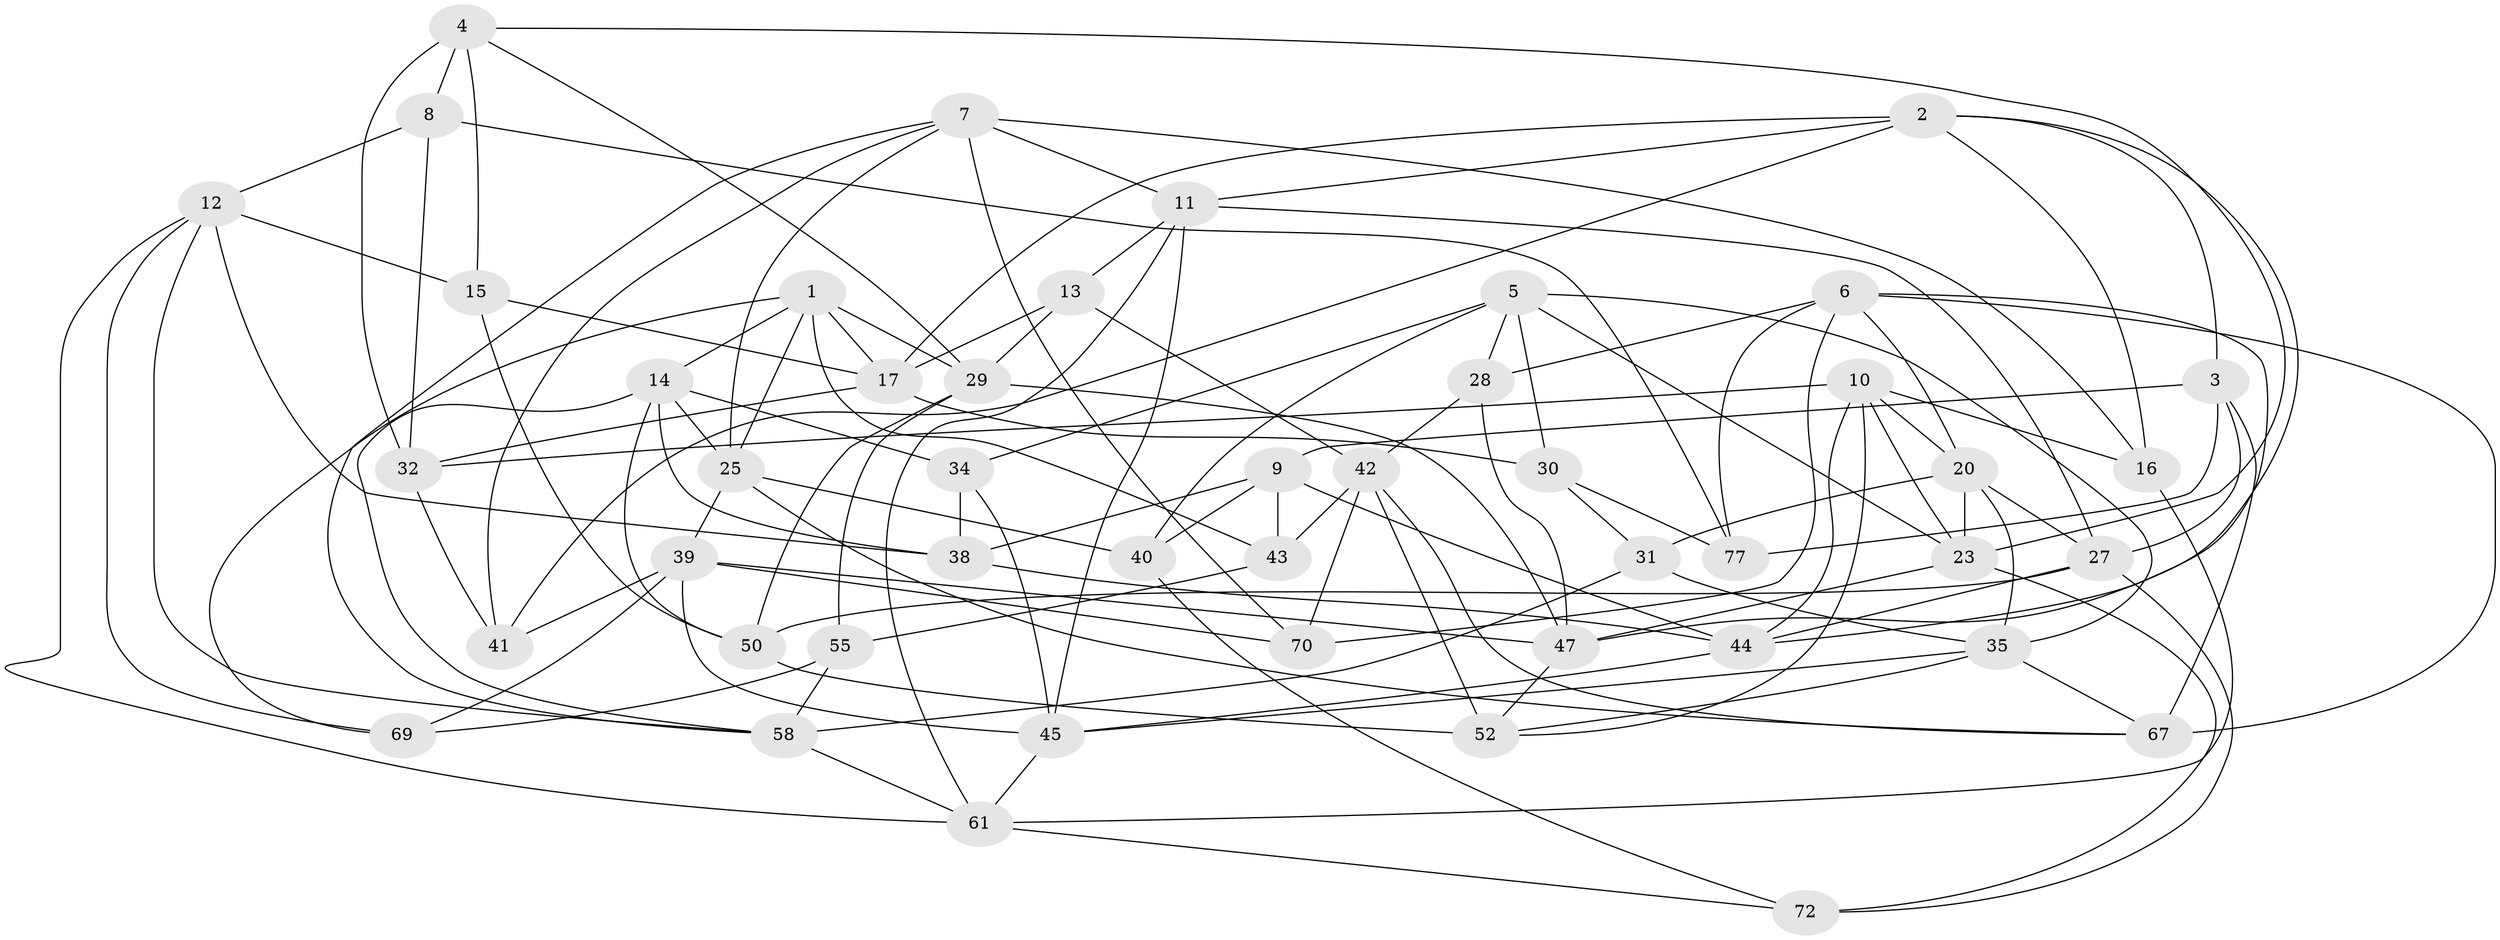 // Generated by graph-tools (version 1.1) at 2025/24/03/03/25 07:24:29]
// undirected, 47 vertices, 121 edges
graph export_dot {
graph [start="1"]
  node [color=gray90,style=filled];
  1 [super="+24"];
  2 [super="+19"];
  3 [super="+65"];
  4 [super="+56"];
  5 [super="+21"];
  6 [super="+51"];
  7 [super="+22"];
  8 [super="+18"];
  9 [super="+66"];
  10 [super="+26"];
  11 [super="+64"];
  12 [super="+78"];
  13;
  14 [super="+63"];
  15;
  16;
  17 [super="+46"];
  20 [super="+53"];
  23 [super="+33"];
  25 [super="+60"];
  27 [super="+75"];
  28;
  29 [super="+37"];
  30;
  31;
  32 [super="+36"];
  34;
  35 [super="+48"];
  38 [super="+49"];
  39 [super="+68"];
  40;
  41;
  42 [super="+59"];
  43;
  44 [super="+74"];
  45 [super="+54"];
  47 [super="+79"];
  50 [super="+73"];
  52 [super="+57"];
  55;
  58 [super="+62"];
  61 [super="+76"];
  67 [super="+71"];
  69;
  70;
  72;
  77;
  1 -- 43;
  1 -- 29;
  1 -- 69;
  1 -- 14;
  1 -- 25;
  1 -- 17;
  2 -- 47;
  2 -- 17;
  2 -- 16;
  2 -- 11;
  2 -- 41;
  2 -- 3;
  3 -- 27;
  3 -- 77;
  3 -- 67 [weight=2];
  3 -- 9;
  4 -- 15;
  4 -- 8 [weight=2];
  4 -- 29;
  4 -- 23;
  4 -- 32;
  5 -- 23;
  5 -- 30;
  5 -- 35;
  5 -- 40;
  5 -- 34;
  5 -- 28;
  6 -- 70;
  6 -- 77;
  6 -- 44;
  6 -- 67;
  6 -- 20;
  6 -- 28;
  7 -- 58;
  7 -- 16;
  7 -- 25;
  7 -- 41;
  7 -- 70;
  7 -- 11;
  8 -- 32 [weight=2];
  8 -- 77;
  8 -- 12;
  9 -- 40;
  9 -- 38 [weight=2];
  9 -- 43;
  9 -- 44;
  10 -- 32;
  10 -- 52;
  10 -- 16;
  10 -- 44;
  10 -- 23;
  10 -- 20;
  11 -- 45;
  11 -- 27;
  11 -- 61;
  11 -- 13;
  12 -- 61;
  12 -- 69;
  12 -- 58;
  12 -- 15;
  12 -- 38;
  13 -- 42;
  13 -- 29;
  13 -- 17;
  14 -- 38;
  14 -- 58;
  14 -- 34;
  14 -- 25;
  14 -- 50;
  15 -- 17;
  15 -- 50;
  16 -- 61;
  17 -- 30;
  17 -- 32;
  20 -- 23;
  20 -- 35;
  20 -- 27;
  20 -- 31;
  23 -- 72;
  23 -- 47;
  25 -- 67;
  25 -- 40;
  25 -- 39;
  27 -- 72;
  27 -- 50;
  27 -- 44;
  28 -- 42;
  28 -- 47;
  29 -- 55;
  29 -- 47;
  29 -- 50;
  30 -- 77;
  30 -- 31;
  31 -- 35;
  31 -- 58;
  32 -- 41;
  34 -- 45;
  34 -- 38;
  35 -- 52;
  35 -- 67;
  35 -- 45;
  38 -- 44;
  39 -- 69;
  39 -- 41;
  39 -- 47;
  39 -- 45;
  39 -- 70;
  40 -- 72;
  42 -- 43;
  42 -- 67;
  42 -- 52;
  42 -- 70;
  43 -- 55;
  44 -- 45;
  45 -- 61;
  47 -- 52;
  50 -- 52 [weight=2];
  55 -- 58;
  55 -- 69;
  58 -- 61;
  61 -- 72;
}
